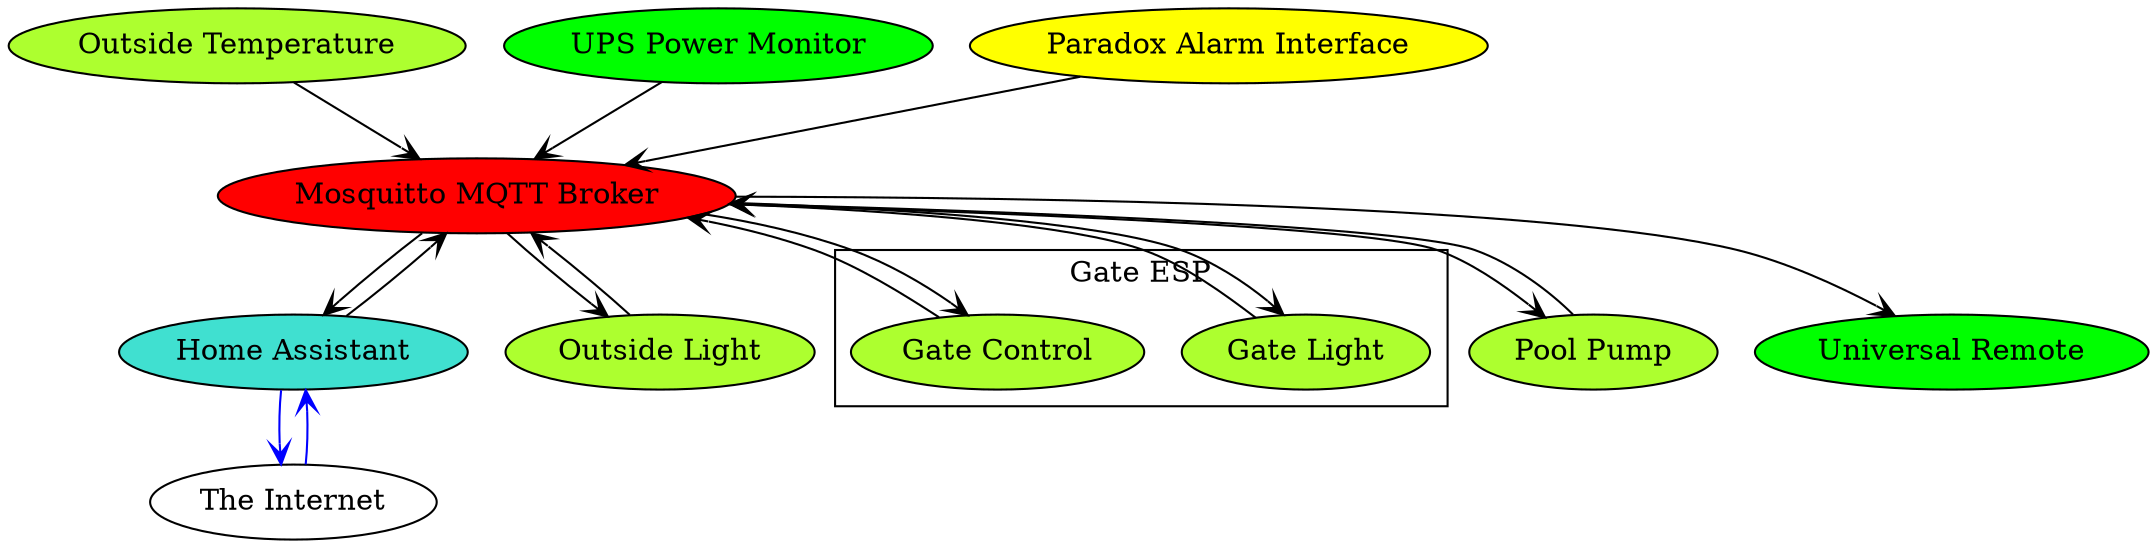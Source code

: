 digraph G {
"Mosquitto MQTT Broker" [style=filled, fillcolor=red];
"Home Assistant" [style=filled, fillcolor=turquoise];
"Outside Light" [style=filled, fillcolor=greenyellow];
"Outside Temperature" [style=filled, fillcolor=greenyellow];
subgraph cluster_Gate_ESP {
label="Gate ESP";
"Gate Light" [style=filled, fillcolor=greenyellow];
"Gate Control" [style=filled, fillcolor=greenyellow];
}

"UPS Power Monitor" [style=filled, fillcolor=green];
"Pool Pump" [style=filled, fillcolor=greenyellow];
"The Internet" [style=filled, fillcolor=white];
"Universal Remote" [style=filled, fillcolor=green];
"Paradox Alarm Interface" [style=filled, fillcolor=yellow];
edge [color=black, arrowhead=vee, weight=0];
"Mosquitto MQTT Broker" -> "Home Assistant";
"Home Assistant" -> "Mosquitto MQTT Broker";
"Mosquitto MQTT Broker" -> "Outside Light";
"Outside Light" -> "Mosquitto MQTT Broker";
"Outside Temperature" -> "Mosquitto MQTT Broker";
"UPS Power Monitor" -> "Mosquitto MQTT Broker";
"Mosquitto MQTT Broker" -> "Pool Pump";
"Pool Pump" -> "Mosquitto MQTT Broker";
"Mosquitto MQTT Broker" -> "Gate Light";
"Gate Light" -> "Mosquitto MQTT Broker";
"Mosquitto MQTT Broker" -> "Gate Control";
"Gate Control" -> "Mosquitto MQTT Broker";
"Paradox Alarm Interface" -> "Mosquitto MQTT Broker";
edge [color=blue, arrowhead=vee, weight=0];
"The Internet" -> "Home Assistant";
"Home Assistant" -> "The Internet";
edge [color=black, arrowhead=vee, weight=0];
"Mosquitto MQTT Broker" -> "Universal Remote";
}
